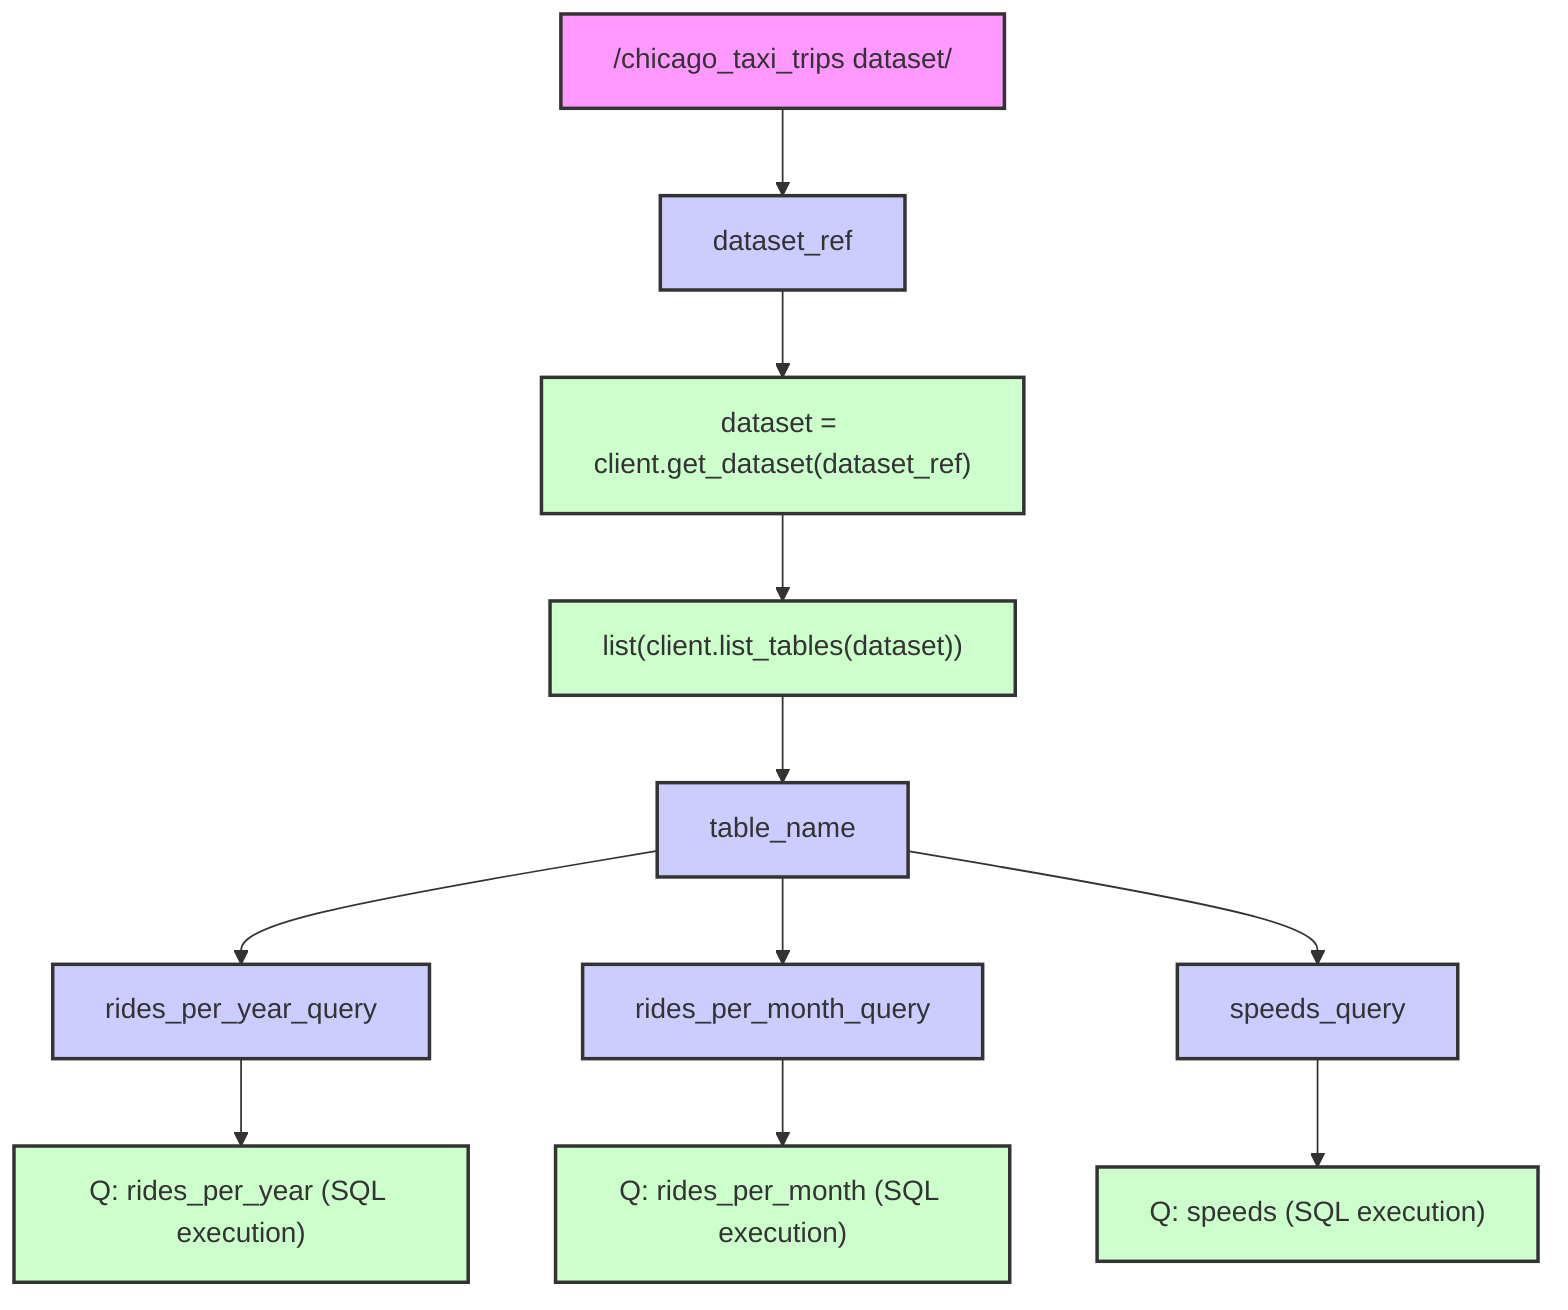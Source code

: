 %%{init: {"theme": "default"}}%%
flowchart TD

    %% Nodes for Data Sources
    DS1["/chicago_taxi_trips dataset/"]:::dataSource
    %% Commentary
    %% DS1: Represents the primary data source containing Chicago's taxi trip data.

    %% Nodes for Data Variables
    var1["dataset_ref"]:::dataVariable
    %% Commentary
    %% var1: BigQuery dataset reference to 'chicago_taxi_trips'.

    var2["table_name"]:::dataVariable
    %% Commentary
    %% var2: Name of the table within the dataset.

    var3["rides_per_year_query"]:::dataVariable
    %% Commentary
    %% var3: SQL query to count taxi trips per year.

    var4["rides_per_month_query"]:::dataVariable
    %% Commentary
    %% var4: SQL query to count taxi trips per month in 2017.

    var5["speeds_query"]:::dataVariable
    %% Commentary
    %% var5: SQL query to calculate trips and average speed by hour.

    %% Nodes for Data Flow
    df1["dataset = client.get_dataset(dataset_ref)"]:::dataFlow
    %% Commentary
    %% df1: Fetching the dataset from BigQuery API.

    df2["list(client.list_tables(dataset))"]:::dataFlow
    %% Commentary
    %% df2: Listing tables to derive 'table_name'.

    df3["Q: rides_per_year (SQL execution)"]:::dataFlow
    %% Commentary
    %% df3: Execution of the yearly rides SQL query.

    df4["Q: rides_per_month (SQL execution)"]:::dataFlow
    %% Commentary
    %% df4: Execution of the monthly rides SQL query.

    df5["Q: speeds (SQL execution)"]:::dataFlow
    %% Commentary
    %% df5: Execution of the speed by hour SQL query.

    %% Connections (Data Flow)
    DS1 --> var1
    var1 --> df1 --> df2 --> var2
    var2 --> var3 --> df3
    var2 --> var4 --> df4
    var2 --> var5 --> df5

    classDef dataSource fill:#f9f,stroke:#333,stroke-width:2px;
    classDef dataVariable fill:#ccf,stroke:#333,stroke-width:2px;
    classDef dataFlow fill:#cfc,stroke:#333,stroke-width:2px;